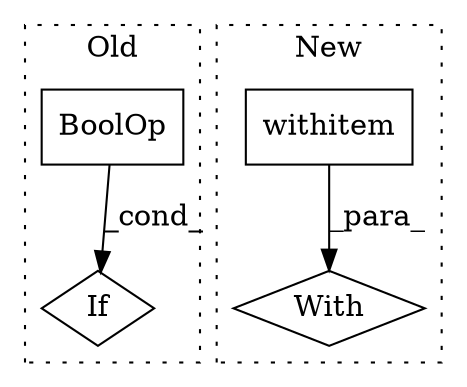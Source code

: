 digraph G {
subgraph cluster0 {
1 [label="BoolOp" a="72" s="1680" l="110" shape="box"];
4 [label="If" a="96" s="1677" l="3" shape="diamond"];
label = "Old";
style="dotted";
}
subgraph cluster1 {
2 [label="withitem" a="49" s="2657" l="15" shape="box"];
3 [label="With" a="39" s="2652,2672" l="5,47" shape="diamond"];
label = "New";
style="dotted";
}
1 -> 4 [label="_cond_"];
2 -> 3 [label="_para_"];
}
